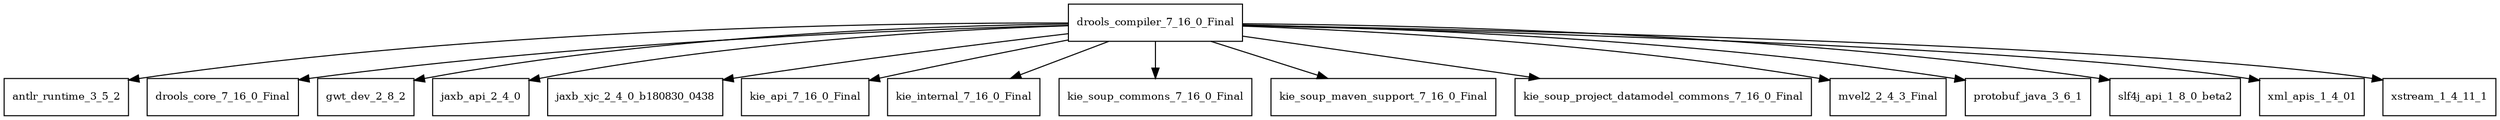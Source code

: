 digraph drools_compiler_7_16_0_Final_dependencies {
  node [shape = box, fontsize=10.0];
  drools_compiler_7_16_0_Final -> antlr_runtime_3_5_2;
  drools_compiler_7_16_0_Final -> drools_core_7_16_0_Final;
  drools_compiler_7_16_0_Final -> gwt_dev_2_8_2;
  drools_compiler_7_16_0_Final -> jaxb_api_2_4_0;
  drools_compiler_7_16_0_Final -> jaxb_xjc_2_4_0_b180830_0438;
  drools_compiler_7_16_0_Final -> kie_api_7_16_0_Final;
  drools_compiler_7_16_0_Final -> kie_internal_7_16_0_Final;
  drools_compiler_7_16_0_Final -> kie_soup_commons_7_16_0_Final;
  drools_compiler_7_16_0_Final -> kie_soup_maven_support_7_16_0_Final;
  drools_compiler_7_16_0_Final -> kie_soup_project_datamodel_commons_7_16_0_Final;
  drools_compiler_7_16_0_Final -> mvel2_2_4_3_Final;
  drools_compiler_7_16_0_Final -> protobuf_java_3_6_1;
  drools_compiler_7_16_0_Final -> slf4j_api_1_8_0_beta2;
  drools_compiler_7_16_0_Final -> xml_apis_1_4_01;
  drools_compiler_7_16_0_Final -> xstream_1_4_11_1;
}
